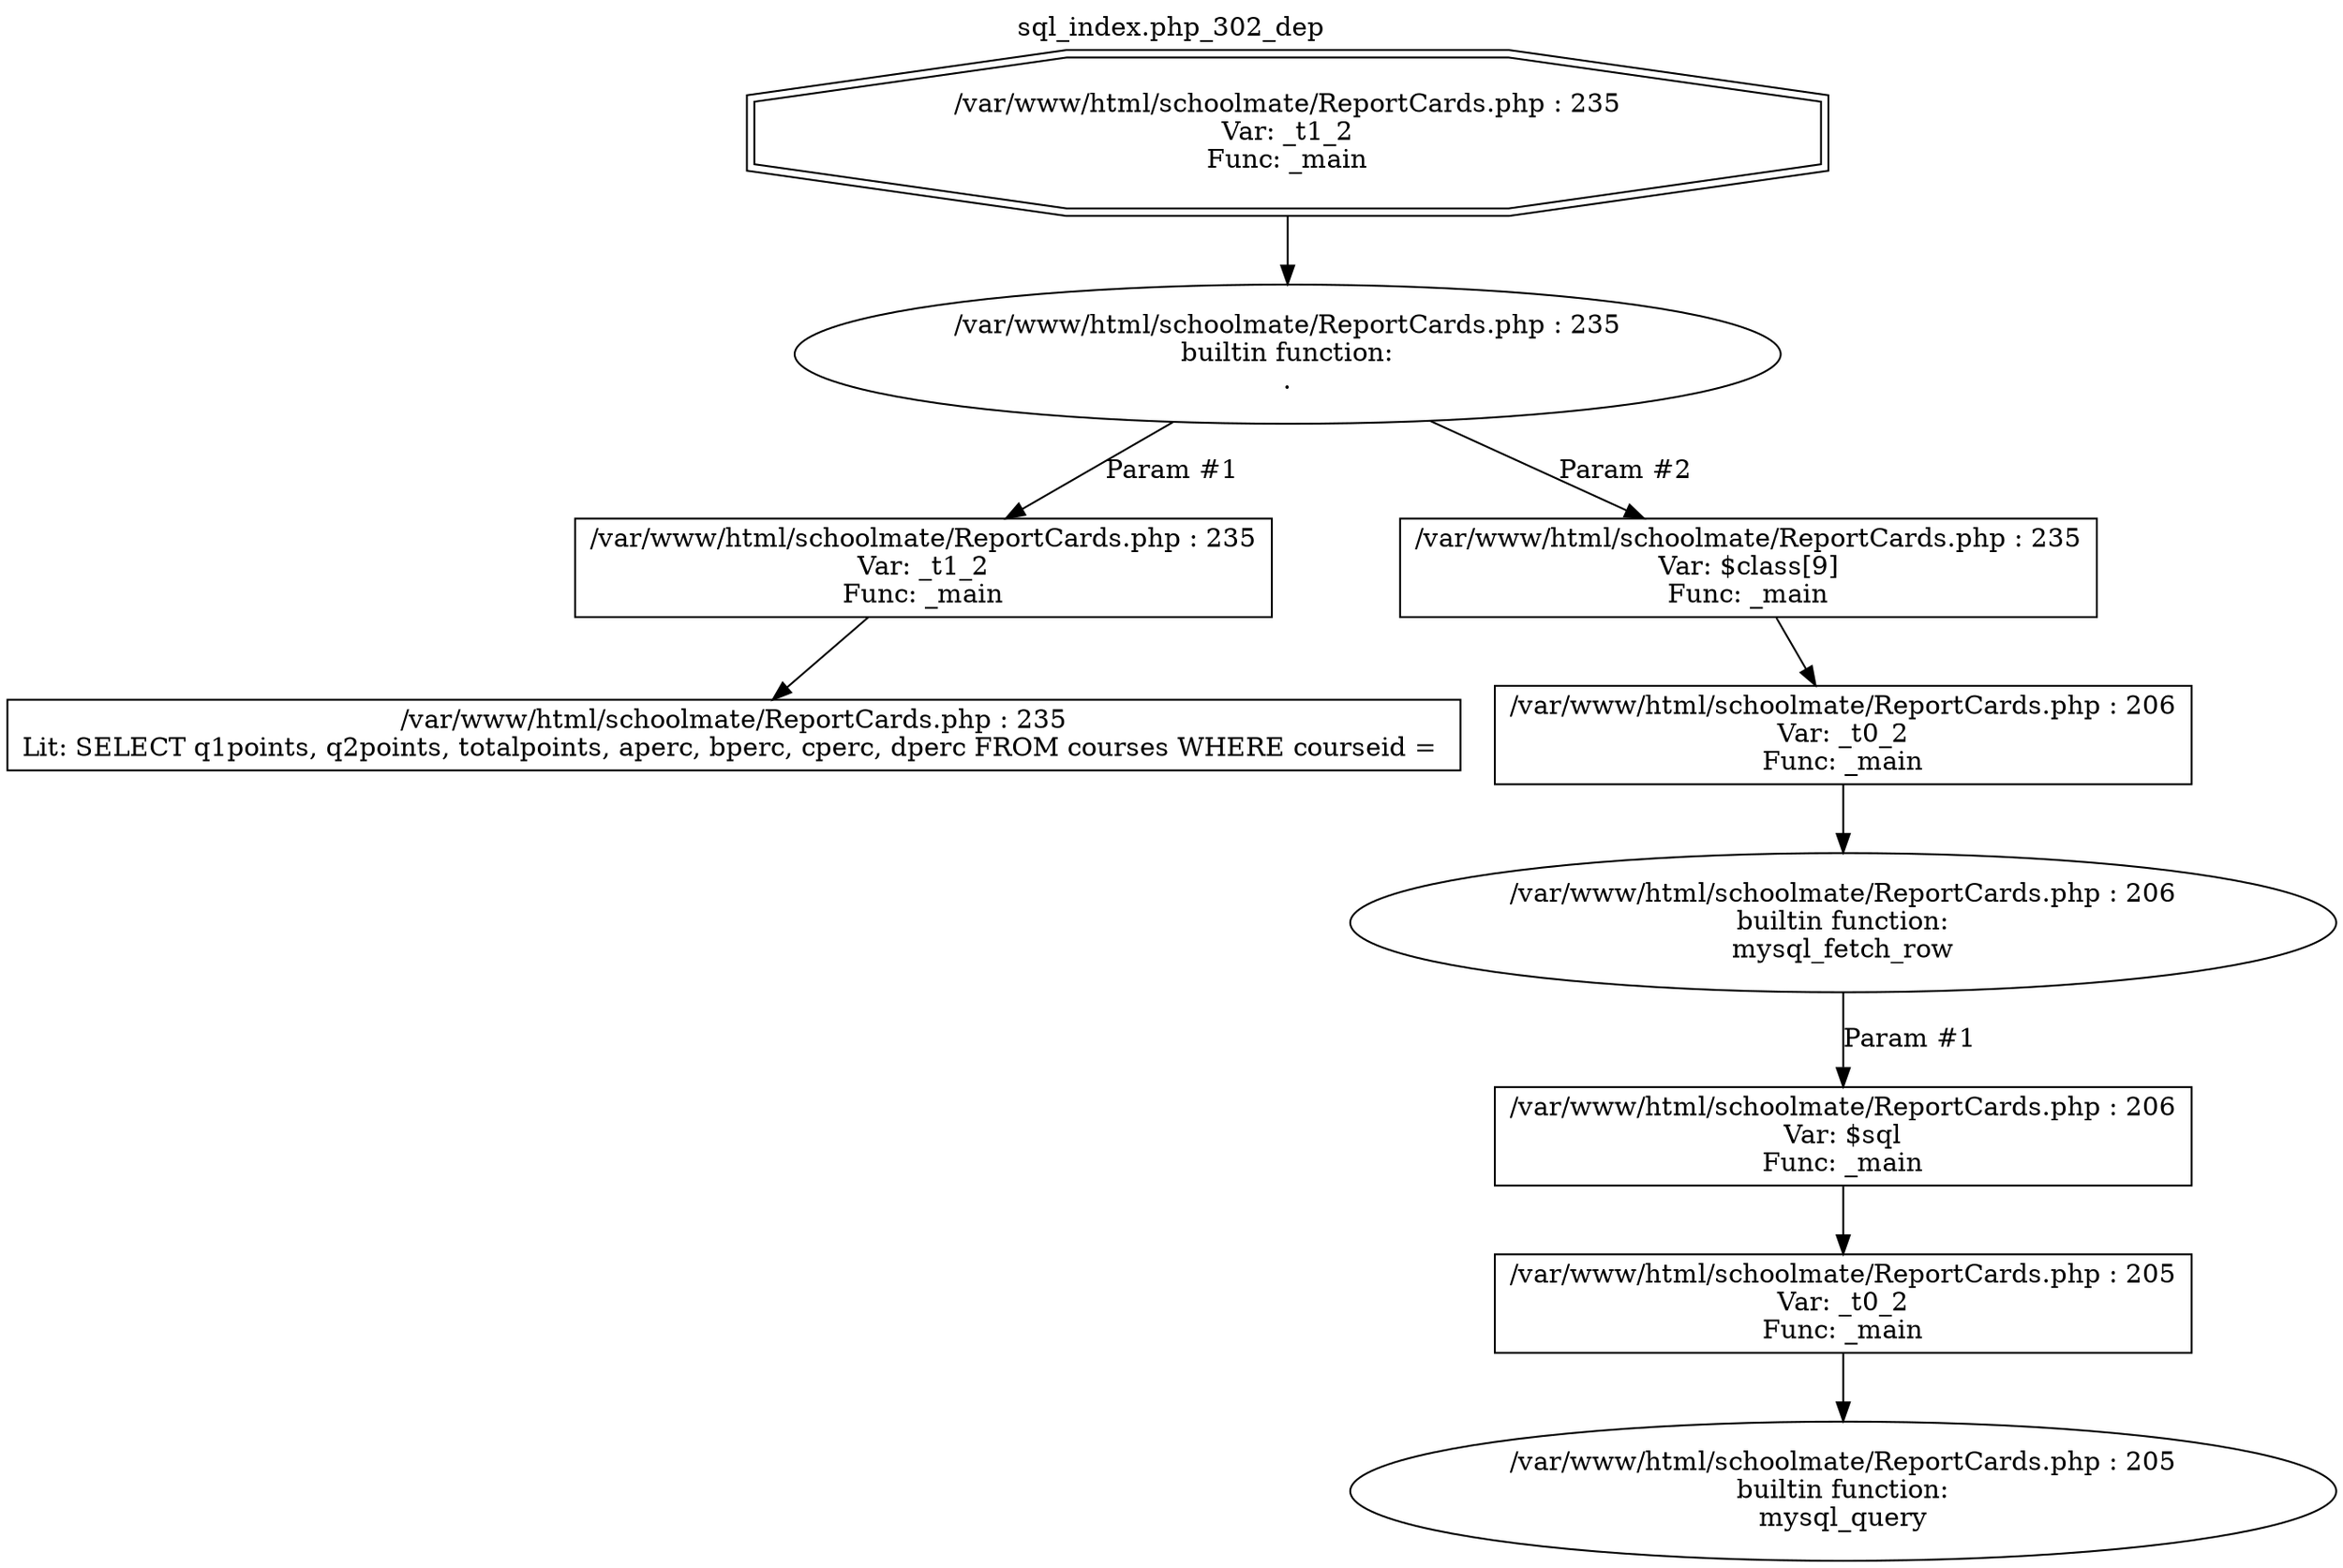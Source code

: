 digraph cfg {
  label="sql_index.php_302_dep";
  labelloc=t;
  n1 [shape=doubleoctagon, label="/var/www/html/schoolmate/ReportCards.php : 235\nVar: _t1_2\nFunc: _main\n"];
  n2 [shape=ellipse, label="/var/www/html/schoolmate/ReportCards.php : 235\nbuiltin function:\n.\n"];
  n3 [shape=box, label="/var/www/html/schoolmate/ReportCards.php : 235\nVar: _t1_2\nFunc: _main\n"];
  n4 [shape=box, label="/var/www/html/schoolmate/ReportCards.php : 235\nLit: SELECT q1points, q2points, totalpoints, aperc, bperc, cperc, dperc FROM courses WHERE courseid = \n"];
  n5 [shape=box, label="/var/www/html/schoolmate/ReportCards.php : 235\nVar: $class[9]\nFunc: _main\n"];
  n6 [shape=box, label="/var/www/html/schoolmate/ReportCards.php : 206\nVar: _t0_2\nFunc: _main\n"];
  n7 [shape=ellipse, label="/var/www/html/schoolmate/ReportCards.php : 206\nbuiltin function:\nmysql_fetch_row\n"];
  n8 [shape=box, label="/var/www/html/schoolmate/ReportCards.php : 206\nVar: $sql\nFunc: _main\n"];
  n9 [shape=box, label="/var/www/html/schoolmate/ReportCards.php : 205\nVar: _t0_2\nFunc: _main\n"];
  n10 [shape=ellipse, label="/var/www/html/schoolmate/ReportCards.php : 205\nbuiltin function:\nmysql_query\n"];
  n1 -> n2;
  n3 -> n4;
  n2 -> n3[label="Param #1"];
  n2 -> n5[label="Param #2"];
  n6 -> n7;
  n9 -> n10;
  n8 -> n9;
  n7 -> n8[label="Param #1"];
  n5 -> n6;
}
